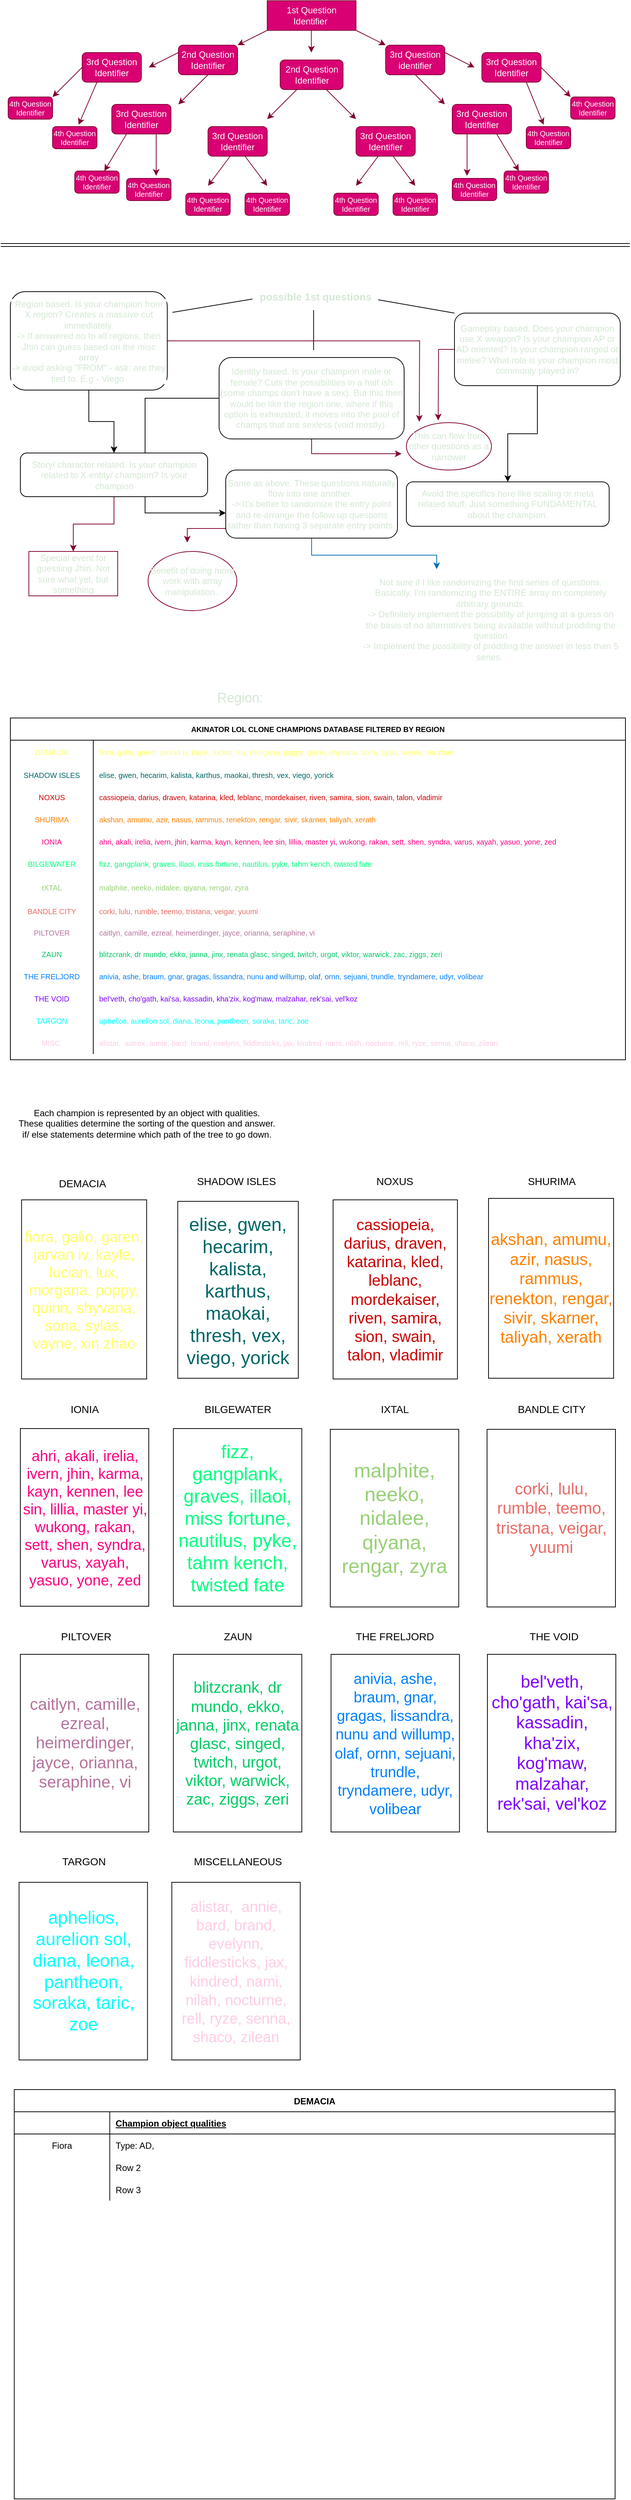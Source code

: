 <mxfile version="20.2.8" type="github">
  <diagram id="Z1RR6mmJHM-_WVOXm7XX" name="Page-1">
    <mxGraphModel dx="1886" dy="934" grid="0" gridSize="10" guides="1" tooltips="1" connect="1" arrows="1" fold="1" page="1" pageScale="1" pageWidth="850" pageHeight="1100" math="0" shadow="0">
      <root>
        <mxCell id="0" />
        <mxCell id="1" parent="0" />
        <mxCell id="8yJS9vhKJrnBrzT2P1xs-1" value="1st Question Identifier&amp;nbsp;" style="rounded=0;whiteSpace=wrap;html=1;fillStyle=auto;labelBorderColor=none;labelBackgroundColor=none;fillColor=#d80073;fontColor=#ffffff;strokeColor=#800031;" parent="1" vertex="1">
          <mxGeometry x="360" y="30" width="120" height="40" as="geometry" />
        </mxCell>
        <mxCell id="8yJS9vhKJrnBrzT2P1xs-2" value="" style="endArrow=classic;html=1;rounded=0;labelBackgroundColor=none;fillColor=#d80073;strokeColor=#800031;fontColor=#D5E8D4;" parent="1" edge="1">
          <mxGeometry width="50" height="50" relative="1" as="geometry">
            <mxPoint x="360" y="70" as="sourcePoint" />
            <mxPoint x="320" y="90" as="targetPoint" />
            <Array as="points" />
          </mxGeometry>
        </mxCell>
        <mxCell id="8yJS9vhKJrnBrzT2P1xs-4" value="" style="endArrow=classic;html=1;rounded=0;labelBackgroundColor=none;fillColor=#d80073;strokeColor=#800031;fontColor=#D5E8D4;" parent="1" edge="1">
          <mxGeometry width="50" height="50" relative="1" as="geometry">
            <mxPoint x="419.66" y="70" as="sourcePoint" />
            <mxPoint x="419.66" y="100" as="targetPoint" />
            <Array as="points">
              <mxPoint x="419.66" y="70" />
            </Array>
          </mxGeometry>
        </mxCell>
        <mxCell id="8yJS9vhKJrnBrzT2P1xs-5" value="" style="endArrow=classic;html=1;rounded=0;entryX=0;entryY=0;entryDx=0;entryDy=0;labelBackgroundColor=none;fillColor=#d80073;strokeColor=#800031;fontColor=#D5E8D4;" parent="1" target="8yJS9vhKJrnBrzT2P1xs-7" edge="1">
          <mxGeometry width="50" height="50" relative="1" as="geometry">
            <mxPoint x="480" y="70" as="sourcePoint" />
            <mxPoint x="515" y="90" as="targetPoint" />
            <Array as="points" />
          </mxGeometry>
        </mxCell>
        <mxCell id="8yJS9vhKJrnBrzT2P1xs-6" value="2nd Question Identifier" style="rounded=1;whiteSpace=wrap;html=1;fillStyle=auto;labelBackgroundColor=none;fillColor=#d80073;fontColor=#ffffff;strokeColor=#800031;" parent="1" vertex="1">
          <mxGeometry x="240" y="90" width="80" height="40" as="geometry" />
        </mxCell>
        <mxCell id="8yJS9vhKJrnBrzT2P1xs-7" value="3rd Question identifier" style="rounded=1;whiteSpace=wrap;html=1;fillStyle=auto;labelBackgroundColor=none;fillColor=#d80073;fontColor=#ffffff;strokeColor=#800031;" parent="1" vertex="1">
          <mxGeometry x="520" y="90" width="80" height="40" as="geometry" />
        </mxCell>
        <mxCell id="8yJS9vhKJrnBrzT2P1xs-8" value="2nd Question Identifier" style="rounded=1;whiteSpace=wrap;html=1;fillStyle=auto;labelBackgroundColor=none;fillColor=#d80073;fontColor=#ffffff;strokeColor=#800031;" parent="1" vertex="1">
          <mxGeometry x="377.5" y="110" width="85" height="40" as="geometry" />
        </mxCell>
        <mxCell id="8yJS9vhKJrnBrzT2P1xs-10" value="" style="endArrow=classic;html=1;rounded=0;labelBackgroundColor=none;fillColor=#d80073;strokeColor=#800031;fontColor=#D5E8D4;" parent="1" edge="1">
          <mxGeometry width="50" height="50" relative="1" as="geometry">
            <mxPoint x="400" y="150" as="sourcePoint" />
            <mxPoint x="360" y="190" as="targetPoint" />
            <Array as="points">
              <mxPoint x="360" y="190" />
            </Array>
          </mxGeometry>
        </mxCell>
        <mxCell id="8yJS9vhKJrnBrzT2P1xs-11" value="" style="endArrow=classic;html=1;rounded=0;labelBackgroundColor=none;fillColor=#d80073;strokeColor=#800031;fontColor=#D5E8D4;" parent="1" edge="1">
          <mxGeometry width="50" height="50" relative="1" as="geometry">
            <mxPoint x="440" y="150" as="sourcePoint" />
            <mxPoint x="480" y="190" as="targetPoint" />
            <Array as="points" />
          </mxGeometry>
        </mxCell>
        <mxCell id="8yJS9vhKJrnBrzT2P1xs-14" value="3rd Question Identifier" style="rounded=1;whiteSpace=wrap;html=1;fillStyle=auto;labelBackgroundColor=none;fillColor=#d80073;fontColor=#ffffff;strokeColor=#800031;" parent="1" vertex="1">
          <mxGeometry x="280" y="200" width="80" height="40" as="geometry" />
        </mxCell>
        <mxCell id="8yJS9vhKJrnBrzT2P1xs-15" value="3rd Question Identifier" style="rounded=1;whiteSpace=wrap;html=1;fillStyle=auto;labelBackgroundColor=none;fillColor=#d80073;fontColor=#ffffff;strokeColor=#800031;" parent="1" vertex="1">
          <mxGeometry x="480" y="200" width="80" height="40" as="geometry" />
        </mxCell>
        <mxCell id="8yJS9vhKJrnBrzT2P1xs-16" value="3rd Question Identifier" style="rounded=1;whiteSpace=wrap;html=1;fillStyle=auto;labelBackgroundColor=none;fillColor=#d80073;fontColor=#ffffff;strokeColor=#800031;" parent="1" vertex="1">
          <mxGeometry x="110" y="100" width="80" height="40" as="geometry" />
        </mxCell>
        <mxCell id="8yJS9vhKJrnBrzT2P1xs-19" value="" style="endArrow=classic;html=1;rounded=0;labelBackgroundColor=none;fillColor=#d80073;strokeColor=#800031;fontColor=#D5E8D4;" parent="1" edge="1">
          <mxGeometry width="50" height="50" relative="1" as="geometry">
            <mxPoint x="240" y="100" as="sourcePoint" />
            <mxPoint x="200" y="120" as="targetPoint" />
            <Array as="points" />
          </mxGeometry>
        </mxCell>
        <mxCell id="8yJS9vhKJrnBrzT2P1xs-20" value="" style="endArrow=classic;html=1;rounded=0;labelBackgroundColor=none;fillColor=#d80073;strokeColor=#800031;fontColor=#D5E8D4;" parent="1" edge="1">
          <mxGeometry width="50" height="50" relative="1" as="geometry">
            <mxPoint x="280" y="130" as="sourcePoint" />
            <mxPoint x="240" y="170" as="targetPoint" />
            <Array as="points">
              <mxPoint x="240" y="170" />
            </Array>
          </mxGeometry>
        </mxCell>
        <mxCell id="8yJS9vhKJrnBrzT2P1xs-21" value="3rd Question Identifier" style="rounded=1;whiteSpace=wrap;html=1;fillStyle=auto;labelBackgroundColor=none;fillColor=#d80073;fontColor=#ffffff;strokeColor=#800031;" parent="1" vertex="1">
          <mxGeometry x="150" y="170" width="80" height="40" as="geometry" />
        </mxCell>
        <mxCell id="8yJS9vhKJrnBrzT2P1xs-24" value="" style="endArrow=classic;html=1;rounded=0;entryX=0;entryY=0;entryDx=0;entryDy=0;labelBackgroundColor=none;fillColor=#d80073;strokeColor=#800031;fontColor=#D5E8D4;" parent="1" edge="1">
          <mxGeometry width="50" height="50" relative="1" as="geometry">
            <mxPoint x="600" y="100" as="sourcePoint" />
            <mxPoint x="640" y="120" as="targetPoint" />
            <Array as="points" />
          </mxGeometry>
        </mxCell>
        <mxCell id="8yJS9vhKJrnBrzT2P1xs-25" value="3rd Question Identifier" style="rounded=1;whiteSpace=wrap;html=1;fillStyle=auto;labelBackgroundColor=none;fillColor=#d80073;fontColor=#ffffff;strokeColor=#800031;" parent="1" vertex="1">
          <mxGeometry x="650" y="100" width="80" height="40" as="geometry" />
        </mxCell>
        <mxCell id="8yJS9vhKJrnBrzT2P1xs-26" value="" style="endArrow=classic;html=1;rounded=0;labelBackgroundColor=none;fillColor=#d80073;strokeColor=#800031;fontColor=#D5E8D4;" parent="1" edge="1">
          <mxGeometry width="50" height="50" relative="1" as="geometry">
            <mxPoint x="560" y="130" as="sourcePoint" />
            <mxPoint x="600" y="170" as="targetPoint" />
            <Array as="points" />
          </mxGeometry>
        </mxCell>
        <mxCell id="8yJS9vhKJrnBrzT2P1xs-27" value="3rd Question Identifier" style="rounded=1;whiteSpace=wrap;html=1;fillStyle=auto;labelBackgroundColor=none;fillColor=#d80073;fontColor=#ffffff;strokeColor=#800031;" parent="1" vertex="1">
          <mxGeometry x="610" y="170" width="80" height="40" as="geometry" />
        </mxCell>
        <mxCell id="8yJS9vhKJrnBrzT2P1xs-28" value="" style="endArrow=classic;html=1;rounded=0;shadow=0;entryX=1;entryY=0;entryDx=0;entryDy=0;labelBackgroundColor=none;fillColor=#d80073;strokeColor=#800031;fontColor=#D5E8D4;" parent="1" target="8yJS9vhKJrnBrzT2P1xs-30" edge="1">
          <mxGeometry width="50" height="50" relative="1" as="geometry">
            <mxPoint x="110" y="120" as="sourcePoint" />
            <mxPoint x="70" y="150" as="targetPoint" />
          </mxGeometry>
        </mxCell>
        <mxCell id="8yJS9vhKJrnBrzT2P1xs-29" value="" style="endArrow=classic;html=1;rounded=0;shadow=0;entryX=0.587;entryY=-0.083;entryDx=0;entryDy=0;entryPerimeter=0;labelBackgroundColor=none;fillColor=#d80073;strokeColor=#800031;fontColor=#D5E8D4;" parent="1" target="8yJS9vhKJrnBrzT2P1xs-31" edge="1">
          <mxGeometry width="50" height="50" relative="1" as="geometry">
            <mxPoint x="130" y="140" as="sourcePoint" />
            <mxPoint x="110" y="190" as="targetPoint" />
          </mxGeometry>
        </mxCell>
        <mxCell id="8yJS9vhKJrnBrzT2P1xs-30" value="4th Question Identifier" style="rounded=1;whiteSpace=wrap;html=1;fillStyle=auto;fontSize=10;labelBackgroundColor=none;fillColor=#d80073;fontColor=#ffffff;strokeColor=#800031;" parent="1" vertex="1">
          <mxGeometry x="10" y="160" width="60" height="30" as="geometry" />
        </mxCell>
        <mxCell id="8yJS9vhKJrnBrzT2P1xs-31" value="4th Question Identifier" style="rounded=1;whiteSpace=wrap;html=1;fillStyle=auto;fontSize=10;labelBackgroundColor=none;fillColor=#d80073;fontColor=#ffffff;strokeColor=#800031;" parent="1" vertex="1">
          <mxGeometry x="70" y="200" width="60" height="30" as="geometry" />
        </mxCell>
        <mxCell id="8yJS9vhKJrnBrzT2P1xs-32" value="" style="endArrow=classic;html=1;rounded=0;shadow=0;fontSize=10;labelBackgroundColor=none;fillColor=#d80073;strokeColor=#800031;fontColor=#D5E8D4;" parent="1" edge="1">
          <mxGeometry width="50" height="50" relative="1" as="geometry">
            <mxPoint x="170" y="210" as="sourcePoint" />
            <mxPoint x="140" y="260" as="targetPoint" />
          </mxGeometry>
        </mxCell>
        <mxCell id="8yJS9vhKJrnBrzT2P1xs-33" value="" style="endArrow=classic;html=1;rounded=0;shadow=0;fontSize=10;entryX=0.667;entryY=-0.117;entryDx=0;entryDy=0;entryPerimeter=0;labelBackgroundColor=none;fillColor=#d80073;strokeColor=#800031;fontColor=#D5E8D4;" parent="1" target="8yJS9vhKJrnBrzT2P1xs-35" edge="1">
          <mxGeometry width="50" height="50" relative="1" as="geometry">
            <mxPoint x="210" y="210" as="sourcePoint" />
            <mxPoint x="210" y="260" as="targetPoint" />
          </mxGeometry>
        </mxCell>
        <mxCell id="8yJS9vhKJrnBrzT2P1xs-34" value="4th Question Identifier" style="rounded=1;whiteSpace=wrap;html=1;fillStyle=auto;fontSize=10;labelBackgroundColor=none;fillColor=#d80073;fontColor=#ffffff;strokeColor=#800031;" parent="1" vertex="1">
          <mxGeometry x="100" y="260" width="60" height="30" as="geometry" />
        </mxCell>
        <mxCell id="8yJS9vhKJrnBrzT2P1xs-35" value="4th Question Identifier" style="rounded=1;whiteSpace=wrap;html=1;fillStyle=auto;fontSize=10;labelBackgroundColor=none;fillColor=#d80073;fontColor=#ffffff;strokeColor=#800031;" parent="1" vertex="1">
          <mxGeometry x="170" y="270" width="60" height="30" as="geometry" />
        </mxCell>
        <mxCell id="8yJS9vhKJrnBrzT2P1xs-37" value="" style="endArrow=classic;html=1;rounded=0;shadow=0;fontSize=10;labelBackgroundColor=none;fillColor=#d80073;strokeColor=#800031;fontColor=#D5E8D4;" parent="1" edge="1">
          <mxGeometry width="50" height="50" relative="1" as="geometry">
            <mxPoint x="310" y="240" as="sourcePoint" />
            <mxPoint x="280" y="280" as="targetPoint" />
          </mxGeometry>
        </mxCell>
        <mxCell id="8yJS9vhKJrnBrzT2P1xs-38" value="" style="endArrow=classic;html=1;rounded=0;shadow=0;fontSize=10;labelBackgroundColor=none;fillColor=#d80073;strokeColor=#800031;fontColor=#D5E8D4;" parent="1" edge="1">
          <mxGeometry width="50" height="50" relative="1" as="geometry">
            <mxPoint x="330" y="240" as="sourcePoint" />
            <mxPoint x="360" y="280" as="targetPoint" />
          </mxGeometry>
        </mxCell>
        <mxCell id="8yJS9vhKJrnBrzT2P1xs-39" value="" style="endArrow=classic;html=1;rounded=0;shadow=0;fontSize=10;labelBackgroundColor=none;fillColor=#d80073;strokeColor=#800031;fontColor=#D5E8D4;" parent="1" edge="1">
          <mxGeometry width="50" height="50" relative="1" as="geometry">
            <mxPoint x="510" y="240" as="sourcePoint" />
            <mxPoint x="480" y="280" as="targetPoint" />
          </mxGeometry>
        </mxCell>
        <mxCell id="8yJS9vhKJrnBrzT2P1xs-40" value="" style="endArrow=classic;html=1;rounded=0;shadow=0;fontSize=10;labelBackgroundColor=none;fillColor=#d80073;strokeColor=#800031;fontColor=#D5E8D4;" parent="1" edge="1">
          <mxGeometry width="50" height="50" relative="1" as="geometry">
            <mxPoint x="530" y="240" as="sourcePoint" />
            <mxPoint x="560" y="280" as="targetPoint" />
          </mxGeometry>
        </mxCell>
        <mxCell id="8yJS9vhKJrnBrzT2P1xs-41" value="4th Question Identifier" style="rounded=1;whiteSpace=wrap;html=1;fillStyle=auto;fontSize=10;labelBackgroundColor=none;fillColor=#d80073;fontColor=#ffffff;strokeColor=#800031;" parent="1" vertex="1">
          <mxGeometry x="250" y="290" width="60" height="30" as="geometry" />
        </mxCell>
        <mxCell id="8yJS9vhKJrnBrzT2P1xs-42" value="4th Question Identifier" style="rounded=1;whiteSpace=wrap;html=1;fillStyle=auto;fontSize=10;labelBackgroundColor=none;fillColor=#d80073;fontColor=#ffffff;strokeColor=#800031;" parent="1" vertex="1">
          <mxGeometry x="330" y="290" width="60" height="30" as="geometry" />
        </mxCell>
        <mxCell id="8yJS9vhKJrnBrzT2P1xs-43" value="4th Question Identifier" style="rounded=1;whiteSpace=wrap;html=1;fillStyle=auto;fontSize=10;labelBackgroundColor=none;fillColor=#d80073;fontColor=#ffffff;strokeColor=#800031;" parent="1" vertex="1">
          <mxGeometry x="450" y="290" width="60" height="30" as="geometry" />
        </mxCell>
        <mxCell id="8yJS9vhKJrnBrzT2P1xs-44" value="4th Question Identifier" style="rounded=1;whiteSpace=wrap;html=1;fillStyle=auto;fontSize=10;labelBackgroundColor=none;fillColor=#d80073;fontColor=#ffffff;strokeColor=#800031;" parent="1" vertex="1">
          <mxGeometry x="530" y="290" width="60" height="30" as="geometry" />
        </mxCell>
        <mxCell id="8yJS9vhKJrnBrzT2P1xs-47" value="" style="endArrow=classic;html=1;rounded=0;shadow=0;fontSize=10;entryX=0.667;entryY=-0.117;entryDx=0;entryDy=0;entryPerimeter=0;labelBackgroundColor=none;fillColor=#d80073;strokeColor=#800031;fontColor=#D5E8D4;" parent="1" edge="1">
          <mxGeometry width="50" height="50" relative="1" as="geometry">
            <mxPoint x="630" y="210" as="sourcePoint" />
            <mxPoint x="630.02" y="266.49" as="targetPoint" />
          </mxGeometry>
        </mxCell>
        <mxCell id="8yJS9vhKJrnBrzT2P1xs-48" value="4th Question Identifier" style="rounded=1;whiteSpace=wrap;html=1;fillStyle=auto;fontSize=10;labelBackgroundColor=none;fillColor=#d80073;fontColor=#ffffff;strokeColor=#800031;" parent="1" vertex="1">
          <mxGeometry x="610" y="270" width="60" height="30" as="geometry" />
        </mxCell>
        <mxCell id="8yJS9vhKJrnBrzT2P1xs-49" value="" style="endArrow=classic;html=1;rounded=0;shadow=0;fontSize=10;entryX=0.333;entryY=0;entryDx=0;entryDy=0;entryPerimeter=0;labelBackgroundColor=none;fillColor=#d80073;strokeColor=#800031;fontColor=#D5E8D4;" parent="1" target="8yJS9vhKJrnBrzT2P1xs-50" edge="1">
          <mxGeometry width="50" height="50" relative="1" as="geometry">
            <mxPoint x="670" y="210" as="sourcePoint" />
            <mxPoint x="700" y="240" as="targetPoint" />
          </mxGeometry>
        </mxCell>
        <mxCell id="8yJS9vhKJrnBrzT2P1xs-50" value="4th Question Identifier" style="rounded=1;whiteSpace=wrap;html=1;fillStyle=auto;fontSize=10;labelBackgroundColor=none;fillColor=#d80073;fontColor=#ffffff;strokeColor=#800031;" parent="1" vertex="1">
          <mxGeometry x="680" y="260" width="60" height="30" as="geometry" />
        </mxCell>
        <mxCell id="8yJS9vhKJrnBrzT2P1xs-52" value="" style="endArrow=classic;html=1;rounded=0;shadow=0;labelBackgroundColor=none;fillColor=#d80073;strokeColor=#800031;fontColor=#D5E8D4;" parent="1" edge="1">
          <mxGeometry width="50" height="50" relative="1" as="geometry">
            <mxPoint x="730" y="120" as="sourcePoint" />
            <mxPoint x="770" y="160" as="targetPoint" />
          </mxGeometry>
        </mxCell>
        <mxCell id="8yJS9vhKJrnBrzT2P1xs-53" value="4th Question Identifier" style="rounded=1;whiteSpace=wrap;html=1;fillStyle=auto;fontSize=10;labelBackgroundColor=none;fillColor=#d80073;fontColor=#ffffff;strokeColor=#800031;" parent="1" vertex="1">
          <mxGeometry x="770" y="160" width="60" height="30" as="geometry" />
        </mxCell>
        <mxCell id="8yJS9vhKJrnBrzT2P1xs-54" value="" style="endArrow=classic;html=1;rounded=0;shadow=0;entryX=0.391;entryY=-0.083;entryDx=0;entryDy=0;entryPerimeter=0;labelBackgroundColor=none;fillColor=#d80073;strokeColor=#800031;fontColor=#D5E8D4;" parent="1" target="8yJS9vhKJrnBrzT2P1xs-55" edge="1">
          <mxGeometry width="50" height="50" relative="1" as="geometry">
            <mxPoint x="710" y="140" as="sourcePoint" />
            <mxPoint x="740" y="190" as="targetPoint" />
          </mxGeometry>
        </mxCell>
        <mxCell id="8yJS9vhKJrnBrzT2P1xs-55" value="4th Question Identifier" style="rounded=1;whiteSpace=wrap;html=1;fillStyle=auto;fontSize=10;labelBackgroundColor=none;fillColor=#d80073;fontColor=#ffffff;strokeColor=#800031;" parent="1" vertex="1">
          <mxGeometry x="710" y="200" width="60" height="30" as="geometry" />
        </mxCell>
        <mxCell id="8yJS9vhKJrnBrzT2P1xs-56" value="" style="shape=link;html=1;rounded=0;shadow=0;strokeColor=default;fontSize=10;" parent="1" edge="1">
          <mxGeometry width="100" relative="1" as="geometry">
            <mxPoint y="360" as="sourcePoint" />
            <mxPoint x="850" y="360" as="targetPoint" />
          </mxGeometry>
        </mxCell>
        <mxCell id="JPr3L9YZvZo8pwGkN5dZ-1" value="&lt;h1&gt;&lt;font color=&quot;#d5e8d4&quot; style=&quot;font-size: 14px;&quot;&gt;possible 1st questions&lt;/font&gt;&lt;/h1&gt;" style="text;html=1;strokeColor=none;fillColor=none;spacing=5;spacingTop=-20;whiteSpace=wrap;overflow=hidden;rounded=0;labelBackgroundColor=default;labelBorderColor=none;fontColor=#007FFF;" parent="1" vertex="1">
          <mxGeometry x="345" y="407" width="166" height="36" as="geometry" />
        </mxCell>
        <mxCell id="JPr3L9YZvZo8pwGkN5dZ-5" value="" style="endArrow=none;html=1;rounded=0;labelBackgroundColor=default;fontSize=12;fontColor=#007FFF;" parent="1" edge="1">
          <mxGeometry relative="1" as="geometry">
            <mxPoint x="232" y="451" as="sourcePoint" />
            <mxPoint x="340" y="433" as="targetPoint" />
          </mxGeometry>
        </mxCell>
        <mxCell id="JPr3L9YZvZo8pwGkN5dZ-6" value="" style="endArrow=none;html=1;rounded=0;labelBackgroundColor=default;fontSize=12;fontColor=#007FFF;" parent="1" edge="1">
          <mxGeometry relative="1" as="geometry">
            <mxPoint x="422.66" y="448" as="sourcePoint" />
            <mxPoint x="422.66" y="502" as="targetPoint" />
          </mxGeometry>
        </mxCell>
        <mxCell id="JPr3L9YZvZo8pwGkN5dZ-7" value="" style="endArrow=none;html=1;rounded=0;labelBackgroundColor=default;fontSize=12;fontColor=#007FFF;" parent="1" edge="1">
          <mxGeometry relative="1" as="geometry">
            <mxPoint x="510" y="434" as="sourcePoint" />
            <mxPoint x="613" y="452" as="targetPoint" />
          </mxGeometry>
        </mxCell>
        <mxCell id="JPr3L9YZvZo8pwGkN5dZ-18" value="" style="edgeStyle=orthogonalEdgeStyle;rounded=0;orthogonalLoop=1;jettySize=auto;html=1;labelBackgroundColor=default;fontSize=12;fontColor=#D5E8D4;" parent="1" source="JPr3L9YZvZo8pwGkN5dZ-8" target="JPr3L9YZvZo8pwGkN5dZ-17" edge="1">
          <mxGeometry relative="1" as="geometry" />
        </mxCell>
        <mxCell id="JPr3L9YZvZo8pwGkN5dZ-30" style="edgeStyle=orthogonalEdgeStyle;rounded=0;orthogonalLoop=1;jettySize=auto;html=1;labelBackgroundColor=none;strokeColor=#800031;fontSize=12;fontColor=#D5E8D4;" parent="1" source="JPr3L9YZvZo8pwGkN5dZ-8" edge="1">
          <mxGeometry relative="1" as="geometry">
            <mxPoint x="565.448" y="598.759" as="targetPoint" />
          </mxGeometry>
        </mxCell>
        <mxCell id="JPr3L9YZvZo8pwGkN5dZ-8" value="&lt;font color=&quot;#d5e8d4&quot;&gt;Region based. Is your champion from X region? Creates a massive cut immediately.&lt;br&gt;-&amp;gt; If answered no to all regions, then Jhin can guess based on the misc array&lt;br&gt;-&amp;gt; avoid asking &quot;FROM&quot; - ask: are they tied to. E.g - Viego&amp;nbsp;&lt;br&gt;&lt;/font&gt;" style="rounded=1;whiteSpace=wrap;html=1;labelBackgroundColor=default;labelBorderColor=none;fontSize=12;fontColor=#007FFF;" parent="1" vertex="1">
          <mxGeometry x="13" y="423" width="212" height="133" as="geometry" />
        </mxCell>
        <mxCell id="JPr3L9YZvZo8pwGkN5dZ-24" value="" style="edgeStyle=orthogonalEdgeStyle;rounded=0;orthogonalLoop=1;jettySize=auto;html=1;labelBackgroundColor=default;fontSize=12;fontColor=#D5E8D4;" parent="1" source="JPr3L9YZvZo8pwGkN5dZ-9" target="JPr3L9YZvZo8pwGkN5dZ-23" edge="1">
          <mxGeometry relative="1" as="geometry">
            <Array as="points">
              <mxPoint x="195" y="567" />
              <mxPoint x="195" y="722" />
            </Array>
          </mxGeometry>
        </mxCell>
        <mxCell id="JPr3L9YZvZo8pwGkN5dZ-29" style="edgeStyle=orthogonalEdgeStyle;rounded=0;orthogonalLoop=1;jettySize=auto;html=1;labelBackgroundColor=none;strokeColor=#800031;fontSize=12;fontColor=#D5E8D4;" parent="1" source="JPr3L9YZvZo8pwGkN5dZ-9" edge="1">
          <mxGeometry relative="1" as="geometry">
            <mxPoint x="541" y="642" as="targetPoint" />
          </mxGeometry>
        </mxCell>
        <mxCell id="JPr3L9YZvZo8pwGkN5dZ-9" value="&lt;font color=&quot;#d5e8d4&quot;&gt;Identity based. Is your champion male or female? Cuts the possibilities in a half ish (some champs don&#39;t have a sex). But this then would be like the region one, where if this option is exhausted, it moves into the pool of champs that are sexless (void mostly).&lt;/font&gt;" style="rounded=1;whiteSpace=wrap;html=1;labelBackgroundColor=default;labelBorderColor=none;fontSize=12;fontColor=#007FFF;" parent="1" vertex="1">
          <mxGeometry x="295" y="512" width="250" height="110" as="geometry" />
        </mxCell>
        <mxCell id="JPr3L9YZvZo8pwGkN5dZ-26" value="" style="edgeStyle=orthogonalEdgeStyle;rounded=0;orthogonalLoop=1;jettySize=auto;html=1;labelBackgroundColor=default;fontSize=12;fontColor=#D5E8D4;" parent="1" source="JPr3L9YZvZo8pwGkN5dZ-11" target="JPr3L9YZvZo8pwGkN5dZ-25" edge="1">
          <mxGeometry relative="1" as="geometry" />
        </mxCell>
        <mxCell id="JPr3L9YZvZo8pwGkN5dZ-27" value="" style="edgeStyle=orthogonalEdgeStyle;rounded=0;orthogonalLoop=1;jettySize=auto;html=1;labelBackgroundColor=none;strokeColor=#800031;fontSize=12;fontColor=#D5E8D4;" parent="1" source="JPr3L9YZvZo8pwGkN5dZ-11" edge="1">
          <mxGeometry relative="1" as="geometry">
            <mxPoint x="591" y="597" as="targetPoint" />
          </mxGeometry>
        </mxCell>
        <mxCell id="JPr3L9YZvZo8pwGkN5dZ-11" value="&lt;font color=&quot;#d5e8d4&quot;&gt;Gameplay based. Does your champion use X weapon? Is your champion AP or AD oriented? Is your champion ranged or melee? What role is your champion most commonly played in?&lt;/font&gt;" style="rounded=1;whiteSpace=wrap;html=1;labelBackgroundColor=default;labelBorderColor=none;fontSize=12;fontColor=#007FFF;" parent="1" vertex="1">
          <mxGeometry x="613" y="452" width="224" height="98" as="geometry" />
        </mxCell>
        <mxCell id="JPr3L9YZvZo8pwGkN5dZ-33" style="edgeStyle=orthogonalEdgeStyle;rounded=0;orthogonalLoop=1;jettySize=auto;html=1;labelBackgroundColor=none;strokeColor=#800031;fontSize=12;fontColor=#D5E8D4;" parent="1" source="JPr3L9YZvZo8pwGkN5dZ-17" target="JPr3L9YZvZo8pwGkN5dZ-34" edge="1">
          <mxGeometry relative="1" as="geometry">
            <mxPoint x="97.172" y="784.276" as="targetPoint" />
          </mxGeometry>
        </mxCell>
        <mxCell id="JPr3L9YZvZo8pwGkN5dZ-17" value="&lt;font color=&quot;#d5e8d4&quot;&gt;Story/ character related. Is your champion related to X entity/ champion? Is your champion&lt;/font&gt;" style="whiteSpace=wrap;html=1;fontColor=#007FFF;rounded=1;labelBackgroundColor=default;labelBorderColor=none;" parent="1" vertex="1">
          <mxGeometry x="26.5" y="641" width="253" height="59" as="geometry" />
        </mxCell>
        <mxCell id="JPr3L9YZvZo8pwGkN5dZ-31" style="edgeStyle=orthogonalEdgeStyle;rounded=0;orthogonalLoop=1;jettySize=auto;html=1;labelBackgroundColor=none;strokeColor=#800031;fontSize=12;fontColor=#D5E8D4;" parent="1" source="JPr3L9YZvZo8pwGkN5dZ-23" edge="1">
          <mxGeometry relative="1" as="geometry">
            <mxPoint x="252" y="762" as="targetPoint" />
            <Array as="points">
              <mxPoint x="252" y="743" />
              <mxPoint x="252" y="743" />
            </Array>
          </mxGeometry>
        </mxCell>
        <mxCell id="JPr3L9YZvZo8pwGkN5dZ-36" style="edgeStyle=orthogonalEdgeStyle;rounded=0;orthogonalLoop=1;jettySize=auto;html=1;labelBackgroundColor=none;strokeColor=#006EAF;fontSize=12;fontColor=#D5E8D4;fillColor=#1ba1e2;" parent="1" source="JPr3L9YZvZo8pwGkN5dZ-23" target="JPr3L9YZvZo8pwGkN5dZ-35" edge="1">
          <mxGeometry relative="1" as="geometry">
            <Array as="points">
              <mxPoint x="420" y="779" />
              <mxPoint x="589" y="779" />
            </Array>
          </mxGeometry>
        </mxCell>
        <mxCell id="JPr3L9YZvZo8pwGkN5dZ-23" value="&lt;font color=&quot;#d5e8d4&quot;&gt;Same as above. These questions naturally flow into one another.&amp;nbsp;&lt;br&gt;-&amp;gt; It&#39;s better to randomize the entry point and re-arrange the follow up questions rather than having 3 separate entry points.&lt;/font&gt;" style="whiteSpace=wrap;html=1;fontColor=#007FFF;rounded=1;labelBackgroundColor=default;labelBorderColor=none;" parent="1" vertex="1">
          <mxGeometry x="304" y="664" width="232" height="92" as="geometry" />
        </mxCell>
        <mxCell id="JPr3L9YZvZo8pwGkN5dZ-25" value="&lt;font color=&quot;#d5e8d4&quot;&gt;Avoid the specifics here like scaling or meta related stuff. Just something FUNDAMENTAL about the champion.&lt;/font&gt;" style="whiteSpace=wrap;html=1;fontColor=#007FFF;rounded=1;labelBackgroundColor=default;labelBorderColor=none;" parent="1" vertex="1">
          <mxGeometry x="548" y="680" width="274" height="60" as="geometry" />
        </mxCell>
        <mxCell id="JPr3L9YZvZo8pwGkN5dZ-28" value="This can flow from other questions as a narrower" style="ellipse;whiteSpace=wrap;html=1;labelBackgroundColor=none;labelBorderColor=none;strokeColor=#800031;fontSize=12;fontColor=#D5E8D4;" parent="1" vertex="1">
          <mxGeometry x="548" y="600" width="115" height="64" as="geometry" />
        </mxCell>
        <mxCell id="JPr3L9YZvZo8pwGkN5dZ-32" value="Benefit of doing more work with array manipulation.&amp;nbsp;" style="ellipse;whiteSpace=wrap;html=1;labelBackgroundColor=none;labelBorderColor=none;strokeColor=#800031;fontSize=12;fontColor=#D5E8D4;" parent="1" vertex="1">
          <mxGeometry x="199" y="774" width="120" height="80" as="geometry" />
        </mxCell>
        <mxCell id="JPr3L9YZvZo8pwGkN5dZ-34" value="Special event for guessing Jhin. Not sure what yet, but something" style="rounded=0;whiteSpace=wrap;html=1;labelBackgroundColor=none;labelBorderColor=none;strokeColor=#800031;fontSize=12;fontColor=#D5E8D4;" parent="1" vertex="1">
          <mxGeometry x="38.002" y="773.996" width="120" height="60" as="geometry" />
        </mxCell>
        <mxCell id="JPr3L9YZvZo8pwGkN5dZ-35" value="Not sure if I like randomizing the first series of questions. Basically, I&#39;m randomizing the ENTIRE array on completely arbitrary grounds.&lt;br&gt;-&amp;gt; Definitely implement the possibility of jumping at a guess on the basis of no alternatives being available without prodding the question&lt;br&gt;-&amp;gt; Implement the possibility of prodding the answer in less than 5 series.&amp;nbsp;&lt;br&gt;" style="rounded=1;whiteSpace=wrap;html=1;labelBackgroundColor=none;labelBorderColor=none;strokeColor=#FFFFFF;fontSize=12;fontColor=#D5E8D4;" parent="1" vertex="1">
          <mxGeometry x="487" y="798" width="350" height="136" as="geometry" />
        </mxCell>
        <mxCell id="JPr3L9YZvZo8pwGkN5dZ-39" value="" style="verticalLabelPosition=bottom;verticalAlign=top;html=1;strokeWidth=2;shape=mxgraph.arrows2.arrow;dy=0.6;dx=40;notch=0;labelBackgroundColor=none;labelBorderColor=none;strokeColor=#FFFFFF;fontSize=12;fontColor=#D5E8D4;rotation=-210;" parent="1" vertex="1">
          <mxGeometry x="364.25" y="927" width="117.5" height="28" as="geometry" />
        </mxCell>
        <mxCell id="JPr3L9YZvZo8pwGkN5dZ-40" value="&lt;font style=&quot;font-size: 18px;&quot;&gt;Region:&lt;br&gt;&lt;br&gt;&lt;br&gt;&lt;/font&gt;" style="text;html=1;align=center;verticalAlign=middle;resizable=0;points=[];autosize=1;strokeColor=none;fillColor=none;fontSize=12;fontColor=#D5E8D4;" parent="1" vertex="1">
          <mxGeometry x="283" y="955" width="80" height="77" as="geometry" />
        </mxCell>
        <mxCell id="JPr3L9YZvZo8pwGkN5dZ-51" value="AKINATOR LOL CLONE CHAMPIONS DATABASE FILTERED BY REGION" style="shape=table;startSize=30;container=1;collapsible=0;childLayout=tableLayout;fixedRows=1;rowLines=0;fontStyle=1;fillStyle=auto;fontSize=10;" parent="1" vertex="1">
          <mxGeometry x="13" y="999" width="831" height="461.8" as="geometry" />
        </mxCell>
        <mxCell id="JPr3L9YZvZo8pwGkN5dZ-52" value="" style="shape=tableRow;horizontal=0;startSize=0;swimlaneHead=0;swimlaneBody=0;top=0;left=0;bottom=0;right=0;collapsible=0;dropTarget=0;fillColor=none;points=[[0,0.5],[1,0.5]];portConstraint=eastwest;fillStyle=auto;fontSize=10;" parent="JPr3L9YZvZo8pwGkN5dZ-51" vertex="1">
          <mxGeometry y="30" width="831" height="32" as="geometry" />
        </mxCell>
        <mxCell id="JPr3L9YZvZo8pwGkN5dZ-53" value="&lt;font color=&quot;#ffff66&quot;&gt;DEMACIA&lt;/font&gt;" style="shape=partialRectangle;html=1;whiteSpace=wrap;connectable=0;fillColor=none;top=0;left=0;bottom=0;right=0;overflow=hidden;pointerEvents=1;fillStyle=auto;fontSize=10;" parent="JPr3L9YZvZo8pwGkN5dZ-52" vertex="1">
          <mxGeometry width="112" height="32" as="geometry">
            <mxRectangle width="112" height="32" as="alternateBounds" />
          </mxGeometry>
        </mxCell>
        <mxCell id="JPr3L9YZvZo8pwGkN5dZ-54" value="&lt;font color=&quot;#ffff66&quot;&gt;fiora, galio, garen, jarvan iv, kayle, lucian, lux, morgana, poppy, quinn, shyvana, sona, sylas, vayne, xin zhao&lt;/font&gt;" style="shape=partialRectangle;html=1;whiteSpace=wrap;connectable=0;fillColor=none;top=0;left=0;bottom=0;right=0;align=left;spacingLeft=6;overflow=hidden;fillStyle=auto;fontSize=10;" parent="JPr3L9YZvZo8pwGkN5dZ-52" vertex="1">
          <mxGeometry x="112" width="719" height="32" as="geometry">
            <mxRectangle width="719" height="32" as="alternateBounds" />
          </mxGeometry>
        </mxCell>
        <mxCell id="JPr3L9YZvZo8pwGkN5dZ-55" value="" style="shape=tableRow;horizontal=0;startSize=0;swimlaneHead=0;swimlaneBody=0;top=0;left=0;bottom=0;right=0;collapsible=0;dropTarget=0;fillColor=none;points=[[0,0.5],[1,0.5]];portConstraint=eastwest;fillStyle=auto;fontSize=10;" parent="JPr3L9YZvZo8pwGkN5dZ-51" vertex="1">
          <mxGeometry y="62" width="831" height="30" as="geometry" />
        </mxCell>
        <mxCell id="JPr3L9YZvZo8pwGkN5dZ-56" value="&lt;font color=&quot;#006666&quot;&gt;SHADOW ISLES&lt;/font&gt;" style="shape=partialRectangle;html=1;whiteSpace=wrap;connectable=0;fillColor=none;top=0;left=0;bottom=0;right=0;overflow=hidden;fillStyle=auto;fontSize=10;" parent="JPr3L9YZvZo8pwGkN5dZ-55" vertex="1">
          <mxGeometry width="112" height="30" as="geometry">
            <mxRectangle width="112" height="30" as="alternateBounds" />
          </mxGeometry>
        </mxCell>
        <mxCell id="JPr3L9YZvZo8pwGkN5dZ-57" value="&lt;font color=&quot;#006666&quot;&gt;elise, gwen, hecarim, kalista, karthus, maokai, thresh, vex, viego, yorick&lt;/font&gt;" style="shape=partialRectangle;html=1;whiteSpace=wrap;connectable=0;fillColor=none;top=0;left=0;bottom=0;right=0;align=left;spacingLeft=6;overflow=hidden;fillStyle=auto;fontSize=10;" parent="JPr3L9YZvZo8pwGkN5dZ-55" vertex="1">
          <mxGeometry x="112" width="719" height="30" as="geometry">
            <mxRectangle width="719" height="30" as="alternateBounds" />
          </mxGeometry>
        </mxCell>
        <mxCell id="JPr3L9YZvZo8pwGkN5dZ-58" value="" style="shape=tableRow;horizontal=0;startSize=0;swimlaneHead=0;swimlaneBody=0;top=0;left=0;bottom=0;right=0;collapsible=0;dropTarget=0;fillColor=none;points=[[0,0.5],[1,0.5]];portConstraint=eastwest;fillStyle=auto;fontSize=10;" parent="JPr3L9YZvZo8pwGkN5dZ-51" vertex="1">
          <mxGeometry y="92" width="831" height="30" as="geometry" />
        </mxCell>
        <mxCell id="JPr3L9YZvZo8pwGkN5dZ-59" value="&lt;font color=&quot;#cc0000&quot;&gt;NOXUS&lt;/font&gt;" style="shape=partialRectangle;html=1;whiteSpace=wrap;connectable=0;fillColor=none;top=0;left=0;bottom=0;right=0;overflow=hidden;fillStyle=auto;fontSize=10;" parent="JPr3L9YZvZo8pwGkN5dZ-58" vertex="1">
          <mxGeometry width="112" height="30" as="geometry">
            <mxRectangle width="112" height="30" as="alternateBounds" />
          </mxGeometry>
        </mxCell>
        <mxCell id="JPr3L9YZvZo8pwGkN5dZ-60" value="&lt;font color=&quot;#cc0000&quot;&gt;cassiopeia, darius, draven, katarina, kled, leblanc, mordekaiser, riven, samira, sion, swain, talon, vladimir&lt;/font&gt;" style="shape=partialRectangle;html=1;whiteSpace=wrap;connectable=0;fillColor=none;top=0;left=0;bottom=0;right=0;align=left;spacingLeft=6;overflow=hidden;fillStyle=auto;fontSize=10;sketch=0;" parent="JPr3L9YZvZo8pwGkN5dZ-58" vertex="1">
          <mxGeometry x="112" width="719" height="30" as="geometry">
            <mxRectangle width="719" height="30" as="alternateBounds" />
          </mxGeometry>
        </mxCell>
        <mxCell id="JPr3L9YZvZo8pwGkN5dZ-61" value="" style="shape=tableRow;horizontal=0;startSize=0;swimlaneHead=0;swimlaneBody=0;top=0;left=0;bottom=0;right=0;collapsible=0;dropTarget=0;fillColor=none;points=[[0,0.5],[1,0.5]];portConstraint=eastwest;fillStyle=auto;fontSize=10;" parent="JPr3L9YZvZo8pwGkN5dZ-51" vertex="1">
          <mxGeometry y="122" width="831" height="30" as="geometry" />
        </mxCell>
        <mxCell id="JPr3L9YZvZo8pwGkN5dZ-62" value="&lt;font color=&quot;#ff8000&quot;&gt;SHURIMA&lt;/font&gt;" style="shape=partialRectangle;html=1;whiteSpace=wrap;connectable=0;fillColor=none;top=0;left=0;bottom=0;right=0;overflow=hidden;fillStyle=auto;fontSize=10;" parent="JPr3L9YZvZo8pwGkN5dZ-61" vertex="1">
          <mxGeometry width="112" height="30" as="geometry">
            <mxRectangle width="112" height="30" as="alternateBounds" />
          </mxGeometry>
        </mxCell>
        <mxCell id="JPr3L9YZvZo8pwGkN5dZ-63" value="&lt;font color=&quot;#ff8000&quot;&gt;akshan, amumu, azir, nasus, rammus, renekton, rengar, sivir, skarner, taliyah, xerath&lt;/font&gt;" style="shape=partialRectangle;html=1;whiteSpace=wrap;connectable=0;fillColor=none;top=0;left=0;bottom=0;right=0;align=left;spacingLeft=6;overflow=hidden;fillStyle=auto;fontSize=10;" parent="JPr3L9YZvZo8pwGkN5dZ-61" vertex="1">
          <mxGeometry x="112" width="719" height="30" as="geometry">
            <mxRectangle width="719" height="30" as="alternateBounds" />
          </mxGeometry>
        </mxCell>
        <mxCell id="JPr3L9YZvZo8pwGkN5dZ-64" value="" style="shape=tableRow;horizontal=0;startSize=0;swimlaneHead=0;swimlaneBody=0;top=0;left=0;bottom=0;right=0;collapsible=0;dropTarget=0;fillColor=none;points=[[0,0.5],[1,0.5]];portConstraint=eastwest;fillStyle=auto;fontSize=10;" parent="JPr3L9YZvZo8pwGkN5dZ-51" vertex="1">
          <mxGeometry y="152" width="831" height="30" as="geometry" />
        </mxCell>
        <mxCell id="JPr3L9YZvZo8pwGkN5dZ-65" value="&lt;font color=&quot;#ff0080&quot;&gt;IONIA&lt;/font&gt;" style="shape=partialRectangle;html=1;whiteSpace=wrap;connectable=0;fillColor=none;top=0;left=0;bottom=0;right=0;overflow=hidden;fillStyle=auto;fontSize=10;" parent="JPr3L9YZvZo8pwGkN5dZ-64" vertex="1">
          <mxGeometry width="112" height="30" as="geometry">
            <mxRectangle width="112" height="30" as="alternateBounds" />
          </mxGeometry>
        </mxCell>
        <mxCell id="JPr3L9YZvZo8pwGkN5dZ-66" value="&lt;font color=&quot;#ff0080&quot;&gt;ahri, akali, irelia, ivern, jhin, karma, kayn, kennen, lee sin, lillia, master yi, wukong, rakan, sett, shen, syndra, varus, xayah, yasuo, yone, zed&lt;/font&gt;" style="shape=partialRectangle;html=1;whiteSpace=wrap;connectable=0;fillColor=none;top=0;left=0;bottom=0;right=0;align=left;spacingLeft=6;overflow=hidden;fillStyle=auto;fontSize=10;" parent="JPr3L9YZvZo8pwGkN5dZ-64" vertex="1">
          <mxGeometry x="112" width="719" height="30" as="geometry">
            <mxRectangle width="719" height="30" as="alternateBounds" />
          </mxGeometry>
        </mxCell>
        <mxCell id="JPr3L9YZvZo8pwGkN5dZ-67" value="" style="shape=tableRow;horizontal=0;startSize=0;swimlaneHead=0;swimlaneBody=0;top=0;left=0;bottom=0;right=0;collapsible=0;dropTarget=0;fillColor=none;points=[[0,0.5],[1,0.5]];portConstraint=eastwest;fillStyle=auto;fontSize=10;" parent="JPr3L9YZvZo8pwGkN5dZ-51" vertex="1">
          <mxGeometry y="182" width="831" height="30" as="geometry" />
        </mxCell>
        <mxCell id="JPr3L9YZvZo8pwGkN5dZ-68" value="&lt;font color=&quot;#00ff80&quot;&gt;BILGEWATER&lt;/font&gt;" style="shape=partialRectangle;html=1;whiteSpace=wrap;connectable=0;fillColor=none;top=0;left=0;bottom=0;right=0;overflow=hidden;fillStyle=auto;fontSize=10;" parent="JPr3L9YZvZo8pwGkN5dZ-67" vertex="1">
          <mxGeometry width="112" height="30" as="geometry">
            <mxRectangle width="112" height="30" as="alternateBounds" />
          </mxGeometry>
        </mxCell>
        <mxCell id="JPr3L9YZvZo8pwGkN5dZ-69" value="&lt;font color=&quot;#00ff80&quot;&gt;fizz, gangplank, graves, illaoi, miss fortune, nautilus, pyke, tahm kench, twisted fate&lt;/font&gt;" style="shape=partialRectangle;html=1;whiteSpace=wrap;connectable=0;fillColor=none;top=0;left=0;bottom=0;right=0;align=left;spacingLeft=6;overflow=hidden;fillStyle=auto;fontSize=10;" parent="JPr3L9YZvZo8pwGkN5dZ-67" vertex="1">
          <mxGeometry x="112" width="719" height="30" as="geometry">
            <mxRectangle width="719" height="30" as="alternateBounds" />
          </mxGeometry>
        </mxCell>
        <mxCell id="JPr3L9YZvZo8pwGkN5dZ-70" value="" style="shape=tableRow;horizontal=0;startSize=0;swimlaneHead=0;swimlaneBody=0;top=0;left=0;bottom=0;right=0;collapsible=0;dropTarget=0;fillColor=none;points=[[0,0.5],[1,0.5]];portConstraint=eastwest;fillStyle=auto;fontSize=10;" parent="JPr3L9YZvZo8pwGkN5dZ-51" vertex="1">
          <mxGeometry y="212" width="831" height="34" as="geometry" />
        </mxCell>
        <mxCell id="JPr3L9YZvZo8pwGkN5dZ-71" value="&lt;font color=&quot;#97d077&quot;&gt;IXTAL&lt;/font&gt;" style="shape=partialRectangle;html=1;whiteSpace=wrap;connectable=0;fillColor=none;top=0;left=0;bottom=0;right=0;overflow=hidden;fillStyle=auto;fontSize=10;" parent="JPr3L9YZvZo8pwGkN5dZ-70" vertex="1">
          <mxGeometry width="112" height="34" as="geometry">
            <mxRectangle width="112" height="34" as="alternateBounds" />
          </mxGeometry>
        </mxCell>
        <mxCell id="JPr3L9YZvZo8pwGkN5dZ-72" value="&lt;font color=&quot;#97d077&quot;&gt;malphite, neeko, nidalee, qiyana, rengar, zyra&lt;/font&gt;" style="shape=partialRectangle;html=1;whiteSpace=wrap;connectable=0;fillColor=none;top=0;left=0;bottom=0;right=0;align=left;spacingLeft=6;overflow=hidden;fillStyle=auto;fontSize=10;" parent="JPr3L9YZvZo8pwGkN5dZ-70" vertex="1">
          <mxGeometry x="112" width="719" height="34" as="geometry">
            <mxRectangle width="719" height="34" as="alternateBounds" />
          </mxGeometry>
        </mxCell>
        <mxCell id="JPr3L9YZvZo8pwGkN5dZ-73" value="" style="shape=tableRow;horizontal=0;startSize=0;swimlaneHead=0;swimlaneBody=0;top=0;left=0;bottom=0;right=0;collapsible=0;dropTarget=0;fillColor=none;points=[[0,0.5],[1,0.5]];portConstraint=eastwest;fillStyle=auto;fontSize=10;" parent="JPr3L9YZvZo8pwGkN5dZ-51" vertex="1">
          <mxGeometry y="246" width="831" height="30" as="geometry" />
        </mxCell>
        <mxCell id="JPr3L9YZvZo8pwGkN5dZ-74" value="&lt;font color=&quot;#ea6b66&quot;&gt;BANDLE CITY&lt;/font&gt;" style="shape=partialRectangle;html=1;whiteSpace=wrap;connectable=0;fillColor=none;top=0;left=0;bottom=0;right=0;overflow=hidden;fillStyle=auto;fontSize=10;" parent="JPr3L9YZvZo8pwGkN5dZ-73" vertex="1">
          <mxGeometry width="112" height="30" as="geometry">
            <mxRectangle width="112" height="30" as="alternateBounds" />
          </mxGeometry>
        </mxCell>
        <mxCell id="JPr3L9YZvZo8pwGkN5dZ-75" value="&lt;font color=&quot;#ea6b66&quot;&gt;corki, lulu, rumble, teemo, tristana, veigar, yuumi&lt;/font&gt;" style="shape=partialRectangle;html=1;whiteSpace=wrap;connectable=0;fillColor=none;top=0;left=0;bottom=0;right=0;align=left;spacingLeft=6;overflow=hidden;fillStyle=auto;fontSize=10;" parent="JPr3L9YZvZo8pwGkN5dZ-73" vertex="1">
          <mxGeometry x="112" width="719" height="30" as="geometry">
            <mxRectangle width="719" height="30" as="alternateBounds" />
          </mxGeometry>
        </mxCell>
        <mxCell id="JPr3L9YZvZo8pwGkN5dZ-76" value="" style="shape=tableRow;horizontal=0;startSize=0;swimlaneHead=0;swimlaneBody=0;top=0;left=0;bottom=0;right=0;collapsible=0;dropTarget=0;fillColor=none;points=[[0,0.5],[1,0.5]];portConstraint=eastwest;fillStyle=auto;fontSize=10;" parent="JPr3L9YZvZo8pwGkN5dZ-51" vertex="1">
          <mxGeometry y="276" width="831" height="28" as="geometry" />
        </mxCell>
        <mxCell id="JPr3L9YZvZo8pwGkN5dZ-77" value="&lt;font color=&quot;#b5739d&quot;&gt;PILTOVER&lt;/font&gt;" style="shape=partialRectangle;html=1;whiteSpace=wrap;connectable=0;fillColor=none;top=0;left=0;bottom=0;right=0;overflow=hidden;fillStyle=auto;fontSize=10;" parent="JPr3L9YZvZo8pwGkN5dZ-76" vertex="1">
          <mxGeometry width="112" height="28" as="geometry">
            <mxRectangle width="112" height="28" as="alternateBounds" />
          </mxGeometry>
        </mxCell>
        <mxCell id="JPr3L9YZvZo8pwGkN5dZ-78" value="&lt;font color=&quot;#b5739d&quot;&gt;caitlyn, camille, ezreal, heimerdinger, jayce, orianna, seraphine, vi&lt;/font&gt;" style="shape=partialRectangle;html=1;whiteSpace=wrap;connectable=0;fillColor=none;top=0;left=0;bottom=0;right=0;align=left;spacingLeft=6;overflow=hidden;fillStyle=auto;fontSize=10;" parent="JPr3L9YZvZo8pwGkN5dZ-76" vertex="1">
          <mxGeometry x="112" width="719" height="28" as="geometry">
            <mxRectangle width="719" height="28" as="alternateBounds" />
          </mxGeometry>
        </mxCell>
        <mxCell id="JPr3L9YZvZo8pwGkN5dZ-79" value="" style="shape=tableRow;horizontal=0;startSize=0;swimlaneHead=0;swimlaneBody=0;top=0;left=0;bottom=0;right=0;collapsible=0;dropTarget=0;fillColor=none;points=[[0,0.5],[1,0.5]];portConstraint=eastwest;fillStyle=auto;fontSize=10;" parent="JPr3L9YZvZo8pwGkN5dZ-51" vertex="1">
          <mxGeometry y="304" width="831" height="30" as="geometry" />
        </mxCell>
        <mxCell id="JPr3L9YZvZo8pwGkN5dZ-80" value="&lt;font color=&quot;#00cc66&quot;&gt;ZAUN&lt;/font&gt;" style="shape=partialRectangle;html=1;whiteSpace=wrap;connectable=0;fillColor=none;top=0;left=0;bottom=0;right=0;overflow=hidden;fillStyle=auto;fontSize=10;" parent="JPr3L9YZvZo8pwGkN5dZ-79" vertex="1">
          <mxGeometry width="112" height="30" as="geometry">
            <mxRectangle width="112" height="30" as="alternateBounds" />
          </mxGeometry>
        </mxCell>
        <mxCell id="JPr3L9YZvZo8pwGkN5dZ-81" value="&lt;font color=&quot;#00cc66&quot;&gt;blitzcrank, dr mundo, ekko, janna, jinx, renata glasc, singed, twitch, urgot, viktor, warwick, zac, ziggs, zeri&lt;/font&gt;" style="shape=partialRectangle;html=1;whiteSpace=wrap;connectable=0;fillColor=none;top=0;left=0;bottom=0;right=0;align=left;spacingLeft=6;overflow=hidden;fillStyle=auto;fontSize=10;" parent="JPr3L9YZvZo8pwGkN5dZ-79" vertex="1">
          <mxGeometry x="112" width="719" height="30" as="geometry">
            <mxRectangle width="719" height="30" as="alternateBounds" />
          </mxGeometry>
        </mxCell>
        <mxCell id="JPr3L9YZvZo8pwGkN5dZ-82" value="" style="shape=tableRow;horizontal=0;startSize=0;swimlaneHead=0;swimlaneBody=0;top=0;left=0;bottom=0;right=0;collapsible=0;dropTarget=0;fillColor=none;points=[[0,0.5],[1,0.5]];portConstraint=eastwest;fillStyle=auto;fontSize=10;" parent="JPr3L9YZvZo8pwGkN5dZ-51" vertex="1">
          <mxGeometry y="334" width="831" height="30" as="geometry" />
        </mxCell>
        <mxCell id="JPr3L9YZvZo8pwGkN5dZ-83" value="&lt;font color=&quot;#007fff&quot;&gt;THE FRELJORD&lt;/font&gt;" style="shape=partialRectangle;html=1;whiteSpace=wrap;connectable=0;fillColor=none;top=0;left=0;bottom=0;right=0;overflow=hidden;fillStyle=auto;fontSize=10;" parent="JPr3L9YZvZo8pwGkN5dZ-82" vertex="1">
          <mxGeometry width="112" height="30" as="geometry">
            <mxRectangle width="112" height="30" as="alternateBounds" />
          </mxGeometry>
        </mxCell>
        <mxCell id="JPr3L9YZvZo8pwGkN5dZ-84" value="&lt;font color=&quot;#007fff&quot;&gt;anivia, ashe, braum, gnar, gragas, lissandra, nunu and willump, olaf, ornn, sejuani, trundle, tryndamere, udyr, volibear&lt;/font&gt;" style="shape=partialRectangle;html=1;whiteSpace=wrap;connectable=0;fillColor=none;top=0;left=0;bottom=0;right=0;align=left;spacingLeft=6;overflow=hidden;fillStyle=auto;fontSize=10;" parent="JPr3L9YZvZo8pwGkN5dZ-82" vertex="1">
          <mxGeometry x="112" width="719" height="30" as="geometry">
            <mxRectangle width="719" height="30" as="alternateBounds" />
          </mxGeometry>
        </mxCell>
        <mxCell id="JPr3L9YZvZo8pwGkN5dZ-85" value="" style="shape=tableRow;horizontal=0;startSize=0;swimlaneHead=0;swimlaneBody=0;top=0;left=0;bottom=0;right=0;collapsible=0;dropTarget=0;fillColor=none;points=[[0,0.5],[1,0.5]];portConstraint=eastwest;fillStyle=auto;fontSize=10;" parent="JPr3L9YZvZo8pwGkN5dZ-51" vertex="1">
          <mxGeometry y="364" width="831" height="30" as="geometry" />
        </mxCell>
        <mxCell id="JPr3L9YZvZo8pwGkN5dZ-86" value="&lt;font color=&quot;#7f00ff&quot;&gt;THE VOID&lt;/font&gt;" style="shape=partialRectangle;html=1;whiteSpace=wrap;connectable=0;fillColor=none;top=0;left=0;bottom=0;right=0;overflow=hidden;fillStyle=auto;fontSize=10;" parent="JPr3L9YZvZo8pwGkN5dZ-85" vertex="1">
          <mxGeometry width="112" height="30" as="geometry">
            <mxRectangle width="112" height="30" as="alternateBounds" />
          </mxGeometry>
        </mxCell>
        <mxCell id="JPr3L9YZvZo8pwGkN5dZ-87" value="&lt;font color=&quot;#7f00ff&quot;&gt;bel&#39;veth, cho&#39;gath, kai&#39;sa, kassadin, kha&#39;zix, kog&#39;maw, malzahar, rek&#39;sai, vel&#39;koz&lt;/font&gt;" style="shape=partialRectangle;html=1;whiteSpace=wrap;connectable=0;fillColor=none;top=0;left=0;bottom=0;right=0;align=left;spacingLeft=6;overflow=hidden;fillStyle=auto;fontSize=10;sketch=0;" parent="JPr3L9YZvZo8pwGkN5dZ-85" vertex="1">
          <mxGeometry x="112" width="719" height="30" as="geometry">
            <mxRectangle width="719" height="30" as="alternateBounds" />
          </mxGeometry>
        </mxCell>
        <mxCell id="JPr3L9YZvZo8pwGkN5dZ-88" value="" style="shape=tableRow;horizontal=0;startSize=0;swimlaneHead=0;swimlaneBody=0;top=0;left=0;bottom=0;right=0;collapsible=0;dropTarget=0;fillColor=none;points=[[0,0.5],[1,0.5]];portConstraint=eastwest;fillStyle=auto;fontSize=10;" parent="JPr3L9YZvZo8pwGkN5dZ-51" vertex="1">
          <mxGeometry y="394" width="831" height="30" as="geometry" />
        </mxCell>
        <mxCell id="JPr3L9YZvZo8pwGkN5dZ-89" value="&lt;font color=&quot;#00ffff&quot;&gt;TARGON&lt;/font&gt;" style="shape=partialRectangle;html=1;whiteSpace=wrap;connectable=0;fillColor=none;top=0;left=0;bottom=0;right=0;overflow=hidden;fillStyle=auto;fontSize=10;" parent="JPr3L9YZvZo8pwGkN5dZ-88" vertex="1">
          <mxGeometry width="112" height="30" as="geometry">
            <mxRectangle width="112" height="30" as="alternateBounds" />
          </mxGeometry>
        </mxCell>
        <mxCell id="JPr3L9YZvZo8pwGkN5dZ-90" value="&lt;font color=&quot;#00ffff&quot;&gt;aphelios, aurelion sol, diana, leona, pantheon, soraka, taric, zoe&lt;/font&gt;" style="shape=partialRectangle;html=1;whiteSpace=wrap;connectable=0;fillColor=none;top=0;left=0;bottom=0;right=0;align=left;spacingLeft=6;overflow=hidden;fillStyle=auto;fontSize=10;sketch=0;" parent="JPr3L9YZvZo8pwGkN5dZ-88" vertex="1">
          <mxGeometry x="112" width="719" height="30" as="geometry">
            <mxRectangle width="719" height="30" as="alternateBounds" />
          </mxGeometry>
        </mxCell>
        <mxCell id="JPr3L9YZvZo8pwGkN5dZ-91" value="" style="shape=tableRow;horizontal=0;startSize=0;swimlaneHead=0;swimlaneBody=0;top=0;left=0;bottom=0;right=0;collapsible=0;dropTarget=0;fillColor=none;points=[[0,0.5],[1,0.5]];portConstraint=eastwest;fillStyle=auto;fontSize=10;" parent="JPr3L9YZvZo8pwGkN5dZ-51" vertex="1">
          <mxGeometry y="424" width="831" height="30" as="geometry" />
        </mxCell>
        <mxCell id="JPr3L9YZvZo8pwGkN5dZ-92" value="&lt;font color=&quot;#ffcce6&quot;&gt;MISC.&lt;/font&gt;" style="shape=partialRectangle;html=1;whiteSpace=wrap;connectable=0;fillColor=none;top=0;left=0;bottom=0;right=0;overflow=hidden;fillStyle=auto;fontSize=10;" parent="JPr3L9YZvZo8pwGkN5dZ-91" vertex="1">
          <mxGeometry width="112" height="30" as="geometry">
            <mxRectangle width="112" height="30" as="alternateBounds" />
          </mxGeometry>
        </mxCell>
        <mxCell id="JPr3L9YZvZo8pwGkN5dZ-93" value="&lt;font color=&quot;#ffcce6&quot;&gt;alistar,&amp;nbsp; aatrox, annie, bard, brand, evelynn, fiddlesticks, jax, kindred, nami, nilah, nocturne, rell, ryze, senna, shaco, zilean&lt;/font&gt;" style="shape=partialRectangle;html=1;whiteSpace=wrap;connectable=0;fillColor=none;top=0;left=0;bottom=0;right=0;align=left;spacingLeft=6;overflow=hidden;fillStyle=auto;fontSize=10;sketch=0;" parent="JPr3L9YZvZo8pwGkN5dZ-91" vertex="1">
          <mxGeometry x="112" width="719" height="30" as="geometry">
            <mxRectangle width="719" height="30" as="alternateBounds" />
          </mxGeometry>
        </mxCell>
        <mxCell id="JPr3L9YZvZo8pwGkN5dZ-94" value="" style="shape=flexArrow;endArrow=classic;html=1;rounded=0;labelBackgroundColor=none;strokeColor=#FFFFFF;strokeWidth=3;fontSize=14;fontColor=#D5E8D4;" parent="1" edge="1">
          <mxGeometry width="50" height="50" relative="1" as="geometry">
            <mxPoint x="425" y="1478" as="sourcePoint" />
            <mxPoint x="425" y="1568" as="targetPoint" />
          </mxGeometry>
        </mxCell>
        <mxCell id="JPr3L9YZvZo8pwGkN5dZ-96" value="" style="rounded=0;whiteSpace=wrap;html=1;labelBackgroundColor=none;labelBorderColor=none;strokeColor=#FFFFFF;fontSize=14;fontColor=#D5E8D4;rotation=90;" parent="1" vertex="1">
          <mxGeometry x="-35.25" y="1659.38" width="295.75" height="189.75" as="geometry" />
        </mxCell>
        <mxCell id="JPr3L9YZvZo8pwGkN5dZ-105" value="DEMACIA" style="text;html=1;align=center;verticalAlign=middle;resizable=0;points=[];autosize=1;fontSize=14;" parent="1" vertex="1">
          <mxGeometry x="69.13" y="1613" width="82" height="29" as="geometry" />
        </mxCell>
        <mxCell id="JPr3L9YZvZo8pwGkN5dZ-110" value="" style="rounded=0;whiteSpace=wrap;html=1;labelBackgroundColor=none;labelBorderColor=none;strokeColor=#FFFFFF;fontSize=14;fontColor=#D5E8D4;rotation=90;" parent="1" vertex="1">
          <mxGeometry x="172.13" y="1657.38" width="295.75" height="189.75" as="geometry" />
        </mxCell>
        <mxCell id="JPr3L9YZvZo8pwGkN5dZ-111" value="" style="rounded=0;whiteSpace=wrap;html=1;labelBackgroundColor=none;labelBorderColor=none;strokeColor=#FFFFFF;fontSize=14;fontColor=#D5E8D4;rotation=90;" parent="1" vertex="1">
          <mxGeometry x="384.25" y="1656.38" width="295.75" height="189.75" as="geometry" />
        </mxCell>
        <mxCell id="JPr3L9YZvZo8pwGkN5dZ-112" value="" style="rounded=0;whiteSpace=wrap;html=1;labelBackgroundColor=none;labelBorderColor=none;strokeColor=#FFFFFF;fontSize=14;fontColor=#D5E8D4;rotation=90;" parent="1" vertex="1">
          <mxGeometry x="595.88" y="1656.38" width="295.75" height="189.75" as="geometry" />
        </mxCell>
        <mxCell id="JPr3L9YZvZo8pwGkN5dZ-113" value="SHADOW ISLES" style="text;html=1;align=center;verticalAlign=middle;resizable=0;points=[];autosize=1;fontSize=14;" parent="1" vertex="1">
          <mxGeometry x="255.38" y="1610" width="125" height="29" as="geometry" />
        </mxCell>
        <mxCell id="JPr3L9YZvZo8pwGkN5dZ-114" value="NOXUS" style="text;html=1;align=center;verticalAlign=middle;resizable=0;points=[];autosize=1;fontSize=14;" parent="1" vertex="1">
          <mxGeometry x="498.13" y="1610" width="68" height="29" as="geometry" />
        </mxCell>
        <mxCell id="JPr3L9YZvZo8pwGkN5dZ-115" value="SHURIMA" style="text;html=1;align=center;verticalAlign=middle;resizable=0;points=[];autosize=1;fontSize=14;" parent="1" vertex="1">
          <mxGeometry x="702.76" y="1610" width="83" height="29" as="geometry" />
        </mxCell>
        <mxCell id="JPr3L9YZvZo8pwGkN5dZ-116" value="" style="rounded=0;whiteSpace=wrap;html=1;labelBackgroundColor=none;labelBorderColor=none;strokeColor=#FFFFFF;fontSize=14;fontColor=#D5E8D4;rotation=90;" parent="1" vertex="1">
          <mxGeometry x="-35.25" y="1963" width="295.75" height="189.75" as="geometry" />
        </mxCell>
        <mxCell id="JPr3L9YZvZo8pwGkN5dZ-117" value="" style="rounded=0;whiteSpace=wrap;html=1;labelBackgroundColor=none;labelBorderColor=none;strokeColor=#FFFFFF;fontSize=14;fontColor=#D5E8D4;rotation=90;" parent="1" vertex="1">
          <mxGeometry x="172.13" y="1963" width="295.75" height="189.75" as="geometry" />
        </mxCell>
        <mxCell id="JPr3L9YZvZo8pwGkN5dZ-118" value="" style="rounded=0;whiteSpace=wrap;html=1;labelBackgroundColor=none;labelBorderColor=none;strokeColor=#FFFFFF;fontSize=14;fontColor=#D5E8D4;rotation=90;" parent="1" vertex="1">
          <mxGeometry x="384.25" y="1963" width="295.75" height="189.75" as="geometry" />
        </mxCell>
        <mxCell id="JPr3L9YZvZo8pwGkN5dZ-119" value="" style="rounded=0;whiteSpace=wrap;html=1;labelBackgroundColor=none;labelBorderColor=none;strokeColor=#FFFFFF;fontSize=14;fontColor=#D5E8D4;rotation=90;" parent="1" vertex="1">
          <mxGeometry x="596.38" y="1963" width="295.75" height="189.75" as="geometry" />
        </mxCell>
        <mxCell id="JPr3L9YZvZo8pwGkN5dZ-120" value="IONIA" style="text;html=1;align=center;verticalAlign=middle;resizable=0;points=[];autosize=1;fontSize=14;" parent="1" vertex="1">
          <mxGeometry x="84.63" y="1918" width="56" height="29" as="geometry" />
        </mxCell>
        <mxCell id="JPr3L9YZvZo8pwGkN5dZ-121" value="BILGEWATER" style="text;html=1;align=center;verticalAlign=middle;resizable=0;points=[];autosize=1;fontSize=14;" parent="1" vertex="1">
          <mxGeometry x="266" y="1918" width="108" height="29" as="geometry" />
        </mxCell>
        <mxCell id="JPr3L9YZvZo8pwGkN5dZ-122" value="IXTAL" style="text;html=1;align=center;verticalAlign=middle;resizable=0;points=[];autosize=1;fontSize=14;" parent="1" vertex="1">
          <mxGeometry x="504.13" y="1918" width="56" height="29" as="geometry" />
        </mxCell>
        <mxCell id="JPr3L9YZvZo8pwGkN5dZ-123" value="BANDLE CITY" style="text;html=1;align=center;verticalAlign=middle;resizable=0;points=[];autosize=1;fontSize=14;" parent="1" vertex="1">
          <mxGeometry x="688.76" y="1918" width="110" height="29" as="geometry" />
        </mxCell>
        <mxCell id="JPr3L9YZvZo8pwGkN5dZ-124" value="" style="rounded=0;whiteSpace=wrap;html=1;labelBackgroundColor=none;labelBorderColor=none;strokeColor=#FFFFFF;fontSize=14;fontColor=#D5E8D4;rotation=90;" parent="1" vertex="1">
          <mxGeometry x="-35.25" y="2269" width="295.75" height="189.75" as="geometry" />
        </mxCell>
        <mxCell id="JPr3L9YZvZo8pwGkN5dZ-125" value="" style="rounded=0;whiteSpace=wrap;html=1;labelBackgroundColor=none;labelBorderColor=none;strokeColor=#FFFFFF;fontSize=14;fontColor=#D5E8D4;rotation=90;" parent="1" vertex="1">
          <mxGeometry x="172.13" y="2269" width="295.75" height="189.75" as="geometry" />
        </mxCell>
        <mxCell id="JPr3L9YZvZo8pwGkN5dZ-126" value="" style="rounded=0;whiteSpace=wrap;html=1;labelBackgroundColor=none;labelBorderColor=none;strokeColor=#FFFFFF;fontSize=14;fontColor=#D5E8D4;rotation=90;" parent="1" vertex="1">
          <mxGeometry x="384.25" y="2269" width="295.75" height="189.75" as="geometry" />
        </mxCell>
        <mxCell id="JPr3L9YZvZo8pwGkN5dZ-127" value="" style="rounded=0;whiteSpace=wrap;html=1;labelBackgroundColor=none;labelBorderColor=none;strokeColor=#FFFFFF;fontSize=14;fontColor=#D5E8D4;rotation=90;" parent="1" vertex="1">
          <mxGeometry x="596.39" y="2269" width="295.75" height="189.75" as="geometry" />
        </mxCell>
        <mxCell id="JPr3L9YZvZo8pwGkN5dZ-128" value="PILTOVER" style="text;html=1;align=center;verticalAlign=middle;resizable=0;points=[];autosize=1;fontSize=14;" parent="1" vertex="1">
          <mxGeometry x="72" y="2225" width="86" height="29" as="geometry" />
        </mxCell>
        <mxCell id="JPr3L9YZvZo8pwGkN5dZ-130" value="ZAUN" style="text;html=1;align=center;verticalAlign=middle;resizable=0;points=[];autosize=1;fontSize=14;" parent="1" vertex="1">
          <mxGeometry x="292" y="2225" width="56" height="29" as="geometry" />
        </mxCell>
        <mxCell id="JPr3L9YZvZo8pwGkN5dZ-131" value="THE FRELJORD" style="text;html=1;align=center;verticalAlign=middle;resizable=0;points=[];autosize=1;fontSize=14;" parent="1" vertex="1">
          <mxGeometry x="470" y="2225" width="124" height="29" as="geometry" />
        </mxCell>
        <mxCell id="JPr3L9YZvZo8pwGkN5dZ-132" value="THE VOID" style="text;html=1;align=center;verticalAlign=middle;resizable=0;points=[];autosize=1;fontSize=14;" parent="1" vertex="1">
          <mxGeometry x="705" y="2225" width="84" height="29" as="geometry" />
        </mxCell>
        <mxCell id="JPr3L9YZvZo8pwGkN5dZ-133" value="" style="rounded=0;whiteSpace=wrap;html=1;labelBackgroundColor=none;labelBorderColor=none;strokeColor=#FFFFFF;fontSize=14;fontColor=#D5E8D4;rotation=90;" parent="1" vertex="1">
          <mxGeometry x="-35.25" y="2575" width="295.75" height="189.75" as="geometry" />
        </mxCell>
        <mxCell id="JPr3L9YZvZo8pwGkN5dZ-134" value="" style="rounded=0;whiteSpace=wrap;html=1;labelBackgroundColor=none;labelBorderColor=none;strokeColor=#FFFFFF;fontSize=14;fontColor=#D5E8D4;rotation=90;" parent="1" vertex="1">
          <mxGeometry x="170" y="2575" width="295.75" height="189.75" as="geometry" />
        </mxCell>
        <mxCell id="JPr3L9YZvZo8pwGkN5dZ-135" value="TARGON" style="text;html=1;align=center;verticalAlign=middle;resizable=0;points=[];autosize=1;fontSize=14;" parent="1" vertex="1">
          <mxGeometry x="73.01" y="2529" width="77" height="29" as="geometry" />
        </mxCell>
        <mxCell id="JPr3L9YZvZo8pwGkN5dZ-136" value="MISCELLANEOUS" style="text;html=1;align=center;verticalAlign=middle;resizable=0;points=[];autosize=1;fontSize=14;" parent="1" vertex="1">
          <mxGeometry x="251.5" y="2529" width="137" height="29" as="geometry" />
        </mxCell>
        <mxCell id="JPr3L9YZvZo8pwGkN5dZ-139" value="&lt;span style=&quot;color: rgb(255, 255, 102); text-align: left;&quot;&gt;&lt;font style=&quot;font-size: 20px;&quot;&gt;fiora, galio, garen, jarvan iv, kayle, lucian, lux, morgana, poppy, quinn, shyvana, sona, sylas, vayne, xin zhao&lt;/font&gt;&lt;/span&gt;" style="rounded=0;whiteSpace=wrap;html=1;labelBackgroundColor=none;labelBorderColor=none;strokeColor=default;fontSize=14;fontColor=#FFD966;" parent="1" vertex="1">
          <mxGeometry x="28.13" y="1650" width="169" height="242" as="geometry" />
        </mxCell>
        <mxCell id="JPr3L9YZvZo8pwGkN5dZ-140" value="&lt;span style=&quot;color: rgb(0, 102, 102); text-align: left;&quot;&gt;&lt;font style=&quot;font-size: 25px;&quot;&gt;elise, gwen, hecarim, kalista, karthus, maokai, thresh, vex, viego, yorick&lt;/font&gt;&lt;/span&gt;" style="rounded=0;whiteSpace=wrap;html=1;labelBackgroundColor=none;labelBorderColor=none;strokeColor=default;fontSize=15;fontColor=#FFD966;" parent="1" vertex="1">
          <mxGeometry x="239.13" y="1652" width="162.87" height="239" as="geometry" />
        </mxCell>
        <mxCell id="JPr3L9YZvZo8pwGkN5dZ-141" value="&lt;span style=&quot;color: rgb(204, 0, 0); text-align: left; font-size: 21px;&quot;&gt;&lt;font style=&quot;font-size: 21px;&quot;&gt;cassiopeia, darius, draven, katarina, kled, leblanc, mordekaiser, riven, samira, sion, swain, talon, vladimir&lt;/font&gt;&lt;/span&gt;" style="rounded=0;whiteSpace=wrap;html=1;labelBackgroundColor=none;labelBorderColor=none;strokeColor=default;fontSize=21;fontColor=#FFD966;" parent="1" vertex="1">
          <mxGeometry x="449" y="1650" width="168" height="242" as="geometry" />
        </mxCell>
        <mxCell id="JPr3L9YZvZo8pwGkN5dZ-142" value="&lt;span style=&quot;color: rgb(255, 128, 0); text-align: left; font-size: 22px;&quot;&gt;akshan, amumu, azir, nasus, rammus, renekton, rengar, sivir, skarner, taliyah, xerath&lt;/span&gt;" style="rounded=0;whiteSpace=wrap;html=1;labelBackgroundColor=none;labelBorderColor=none;strokeColor=default;fontSize=22;fontColor=#FFD966;" parent="1" vertex="1">
          <mxGeometry x="659" y="1648" width="169" height="243" as="geometry" />
        </mxCell>
        <mxCell id="JPr3L9YZvZo8pwGkN5dZ-143" value="&lt;span style=&quot;color: rgb(255, 0, 128); text-align: left; font-size: 20px;&quot;&gt;ahri, akali, irelia, ivern, jhin, karma, kayn, kennen, lee sin, lillia, master yi, wukong, rakan, sett, shen, syndra, varus, xayah, yasuo, yone, zed&lt;/span&gt;" style="rounded=0;whiteSpace=wrap;html=1;labelBackgroundColor=none;labelBorderColor=none;strokeColor=default;fontSize=14;fontColor=#FFD966;" parent="1" vertex="1">
          <mxGeometry x="26.5" y="1959" width="173.5" height="240" as="geometry" />
        </mxCell>
        <mxCell id="JPr3L9YZvZo8pwGkN5dZ-144" value="&lt;span style=&quot;color: rgb(0, 255, 128); text-align: left; font-size: 25px;&quot;&gt;fizz, gangplank, graves, illaoi, miss fortune, nautilus, pyke, tahm kench, twisted fate&lt;/span&gt;" style="rounded=0;whiteSpace=wrap;html=1;labelBackgroundColor=none;labelBorderColor=none;strokeColor=default;fontSize=14;fontColor=#FFD966;" parent="1" vertex="1">
          <mxGeometry x="233.25" y="1959" width="173.5" height="240" as="geometry" />
        </mxCell>
        <mxCell id="JPr3L9YZvZo8pwGkN5dZ-145" value="&lt;span style=&quot;color: rgb(151, 208, 119); text-align: left; font-size: 27px;&quot;&gt;malphite, neeko, nidalee, qiyana, rengar, zyra&lt;/span&gt;" style="rounded=0;whiteSpace=wrap;html=1;labelBackgroundColor=none;labelBorderColor=none;strokeColor=default;fontSize=14;fontColor=#FFD966;" parent="1" vertex="1">
          <mxGeometry x="445.25" y="1960" width="173.5" height="240" as="geometry" />
        </mxCell>
        <mxCell id="JPr3L9YZvZo8pwGkN5dZ-146" value="&lt;span style=&quot;color: rgb(234, 107, 102); text-align: left; font-size: 22px;&quot;&gt;corki, lulu, rumble, teemo, tristana, veigar, yuumi&lt;/span&gt;" style="rounded=0;whiteSpace=wrap;html=1;labelBackgroundColor=none;labelBorderColor=none;strokeColor=default;fontSize=14;fontColor=#FFD966;" parent="1" vertex="1">
          <mxGeometry x="657.01" y="1960" width="173.5" height="240" as="geometry" />
        </mxCell>
        <mxCell id="JPr3L9YZvZo8pwGkN5dZ-147" value="&lt;span style=&quot;color: rgb(181, 115, 157); text-align: left; font-size: 22px;&quot;&gt;caitlyn, camille, ezreal, heimerdinger, jayce, orianna, seraphine, vi&lt;/span&gt;" style="rounded=0;whiteSpace=wrap;html=1;labelBackgroundColor=none;labelBorderColor=none;strokeColor=default;fontSize=14;fontColor=#FFD966;" parent="1" vertex="1">
          <mxGeometry x="26.5" y="2264" width="173.5" height="240" as="geometry" />
        </mxCell>
        <mxCell id="JPr3L9YZvZo8pwGkN5dZ-148" value="&lt;span style=&quot;color: rgb(0, 204, 102); text-align: left; font-size: 21px;&quot;&gt;blitzcrank, dr mundo, ekko, janna, jinx, renata glasc, singed, twitch, urgot, viktor, warwick, zac, ziggs, zeri&lt;/span&gt;" style="rounded=0;whiteSpace=wrap;html=1;labelBackgroundColor=none;labelBorderColor=none;strokeColor=default;fontSize=21;fontColor=#FFD966;" parent="1" vertex="1">
          <mxGeometry x="233.25" y="2264" width="173.5" height="240" as="geometry" />
        </mxCell>
        <mxCell id="JPr3L9YZvZo8pwGkN5dZ-149" value="&lt;span style=&quot;color: rgb(0, 127, 255); font-size: 20px; text-align: left;&quot;&gt;anivia, ashe, braum, gnar, gragas, lissandra, nunu and willump, olaf, ornn, sejuani, trundle, tryndamere, udyr, volibear&lt;/span&gt;" style="rounded=0;whiteSpace=wrap;html=1;labelBackgroundColor=none;labelBorderColor=none;strokeColor=default;fontSize=21;fontColor=#FFD966;" parent="1" vertex="1">
          <mxGeometry x="446.25" y="2264" width="173.5" height="240" as="geometry" />
        </mxCell>
        <mxCell id="JPr3L9YZvZo8pwGkN5dZ-150" value="&lt;span style=&quot;color: rgb(127, 0, 255); text-align: left; font-size: 23px;&quot;&gt;bel&#39;veth, cho&#39;gath, kai&#39;sa, kassadin, kha&#39;zix, kog&#39;maw, malzahar, rek&#39;sai, vel&#39;koz&lt;/span&gt;" style="rounded=0;whiteSpace=wrap;html=1;labelBackgroundColor=none;labelBorderColor=none;strokeColor=default;fontSize=21;fontColor=#FFD966;" parent="1" vertex="1">
          <mxGeometry x="657.51" y="2264" width="173.5" height="240" as="geometry" />
        </mxCell>
        <mxCell id="JPr3L9YZvZo8pwGkN5dZ-151" value="&lt;span style=&quot;color: rgb(0, 255, 255); text-align: left; font-size: 24px;&quot;&gt;aphelios, aurelion sol, diana, leona, pantheon, soraka, taric, zoe&lt;/span&gt;" style="rounded=0;whiteSpace=wrap;html=1;labelBackgroundColor=none;labelBorderColor=none;strokeColor=default;fontSize=21;fontColor=#FFD966;" parent="1" vertex="1">
          <mxGeometry x="24.76" y="2572" width="173.5" height="240" as="geometry" />
        </mxCell>
        <mxCell id="JPr3L9YZvZo8pwGkN5dZ-152" value="&lt;span style=&quot;color: rgb(255, 204, 230); font-size: 20px; text-align: left;&quot;&gt;alistar,&amp;nbsp; annie, bard, brand, evelynn, fiddlesticks, jax, kindred, nami, nilah, nocturne, rell, ryze, senna, shaco, zilean&lt;/span&gt;" style="rounded=0;whiteSpace=wrap;html=1;labelBackgroundColor=none;labelBorderColor=none;strokeColor=default;fontSize=21;fontColor=#FFD966;" parent="1" vertex="1">
          <mxGeometry x="231.13" y="2572" width="173.5" height="240" as="geometry" />
        </mxCell>
        <mxCell id="JPr3L9YZvZo8pwGkN5dZ-153" value="Creating champion connections (2+, must include all)" style="text;html=1;align=center;verticalAlign=middle;resizable=0;points=[];autosize=1;strokeColor=none;fillColor=none;fontSize=15;fontColor=#FFFFFF;" parent="1" vertex="1">
          <mxGeometry x="21" y="1493" width="371" height="30" as="geometry" />
        </mxCell>
        <mxCell id="JPr3L9YZvZo8pwGkN5dZ-154" value="ALLOW FOR LAYERED LOGIC (simultaneous possibilities)" style="text;html=1;align=center;verticalAlign=middle;resizable=0;points=[];autosize=1;strokeColor=none;fillColor=none;fontSize=13;fontColor=#FFFFFF;" parent="1" vertex="1">
          <mxGeometry x="467" y="1527" width="361" height="28" as="geometry" />
        </mxCell>
        <mxCell id="bVKSa2CYWbUAD37j8VWF-1" value="Each champion is represented by an object with qualities.&lt;br&gt;These qualities determine the sorting of the question and answer.&lt;br&gt;if/ else statements determine which path of the tree to go down." style="text;html=1;align=center;verticalAlign=middle;resizable=0;points=[];autosize=1;strokeColor=none;fillColor=none;" vertex="1" parent="1">
          <mxGeometry x="14" y="1519" width="365" height="55" as="geometry" />
        </mxCell>
        <mxCell id="bVKSa2CYWbUAD37j8VWF-3" value="DEMACIA" style="shape=table;startSize=30;container=1;collapsible=1;childLayout=tableLayout;fixedRows=1;rowLines=0;fontStyle=1;align=center;resizeLast=1;" vertex="1" parent="1">
          <mxGeometry x="18.26" y="2852" width="811.74" height="553" as="geometry" />
        </mxCell>
        <mxCell id="bVKSa2CYWbUAD37j8VWF-4" value="" style="shape=tableRow;horizontal=0;startSize=0;swimlaneHead=0;swimlaneBody=0;fillColor=none;collapsible=0;dropTarget=0;points=[[0,0.5],[1,0.5]];portConstraint=eastwest;top=0;left=0;right=0;bottom=1;" vertex="1" parent="bVKSa2CYWbUAD37j8VWF-3">
          <mxGeometry y="30" width="811.74" height="30" as="geometry" />
        </mxCell>
        <mxCell id="bVKSa2CYWbUAD37j8VWF-5" value="" style="shape=partialRectangle;connectable=0;fillColor=none;top=0;left=0;bottom=0;right=0;fontStyle=1;overflow=hidden;" vertex="1" parent="bVKSa2CYWbUAD37j8VWF-4">
          <mxGeometry width="129.032" height="30" as="geometry">
            <mxRectangle width="129.032" height="30" as="alternateBounds" />
          </mxGeometry>
        </mxCell>
        <mxCell id="bVKSa2CYWbUAD37j8VWF-6" value="Champion object qualities" style="shape=partialRectangle;connectable=0;fillColor=none;top=0;left=0;bottom=0;right=0;align=left;spacingLeft=6;fontStyle=5;overflow=hidden;" vertex="1" parent="bVKSa2CYWbUAD37j8VWF-4">
          <mxGeometry x="129.032" width="682.708" height="30" as="geometry">
            <mxRectangle width="682.708" height="30" as="alternateBounds" />
          </mxGeometry>
        </mxCell>
        <mxCell id="bVKSa2CYWbUAD37j8VWF-7" value="" style="shape=tableRow;horizontal=0;startSize=0;swimlaneHead=0;swimlaneBody=0;fillColor=none;collapsible=0;dropTarget=0;points=[[0,0.5],[1,0.5]];portConstraint=eastwest;top=0;left=0;right=0;bottom=0;" vertex="1" parent="bVKSa2CYWbUAD37j8VWF-3">
          <mxGeometry y="60" width="811.74" height="30" as="geometry" />
        </mxCell>
        <mxCell id="bVKSa2CYWbUAD37j8VWF-8" value="Fiora" style="shape=partialRectangle;connectable=0;fillColor=none;top=0;left=0;bottom=0;right=0;editable=1;overflow=hidden;" vertex="1" parent="bVKSa2CYWbUAD37j8VWF-7">
          <mxGeometry width="129.032" height="30" as="geometry">
            <mxRectangle width="129.032" height="30" as="alternateBounds" />
          </mxGeometry>
        </mxCell>
        <mxCell id="bVKSa2CYWbUAD37j8VWF-9" value="Type: AD, " style="shape=partialRectangle;connectable=0;fillColor=none;top=0;left=0;bottom=0;right=0;align=left;spacingLeft=6;overflow=hidden;" vertex="1" parent="bVKSa2CYWbUAD37j8VWF-7">
          <mxGeometry x="129.032" width="682.708" height="30" as="geometry">
            <mxRectangle width="682.708" height="30" as="alternateBounds" />
          </mxGeometry>
        </mxCell>
        <mxCell id="bVKSa2CYWbUAD37j8VWF-10" value="" style="shape=tableRow;horizontal=0;startSize=0;swimlaneHead=0;swimlaneBody=0;fillColor=none;collapsible=0;dropTarget=0;points=[[0,0.5],[1,0.5]];portConstraint=eastwest;top=0;left=0;right=0;bottom=0;" vertex="1" parent="bVKSa2CYWbUAD37j8VWF-3">
          <mxGeometry y="90" width="811.74" height="30" as="geometry" />
        </mxCell>
        <mxCell id="bVKSa2CYWbUAD37j8VWF-11" value="" style="shape=partialRectangle;connectable=0;fillColor=none;top=0;left=0;bottom=0;right=0;editable=1;overflow=hidden;" vertex="1" parent="bVKSa2CYWbUAD37j8VWF-10">
          <mxGeometry width="129.032" height="30" as="geometry">
            <mxRectangle width="129.032" height="30" as="alternateBounds" />
          </mxGeometry>
        </mxCell>
        <mxCell id="bVKSa2CYWbUAD37j8VWF-12" value="Row 2" style="shape=partialRectangle;connectable=0;fillColor=none;top=0;left=0;bottom=0;right=0;align=left;spacingLeft=6;overflow=hidden;" vertex="1" parent="bVKSa2CYWbUAD37j8VWF-10">
          <mxGeometry x="129.032" width="682.708" height="30" as="geometry">
            <mxRectangle width="682.708" height="30" as="alternateBounds" />
          </mxGeometry>
        </mxCell>
        <mxCell id="bVKSa2CYWbUAD37j8VWF-13" value="" style="shape=tableRow;horizontal=0;startSize=0;swimlaneHead=0;swimlaneBody=0;fillColor=none;collapsible=0;dropTarget=0;points=[[0,0.5],[1,0.5]];portConstraint=eastwest;top=0;left=0;right=0;bottom=0;" vertex="1" parent="bVKSa2CYWbUAD37j8VWF-3">
          <mxGeometry y="120" width="811.74" height="30" as="geometry" />
        </mxCell>
        <mxCell id="bVKSa2CYWbUAD37j8VWF-14" value="" style="shape=partialRectangle;connectable=0;fillColor=none;top=0;left=0;bottom=0;right=0;editable=1;overflow=hidden;" vertex="1" parent="bVKSa2CYWbUAD37j8VWF-13">
          <mxGeometry width="129.032" height="30" as="geometry">
            <mxRectangle width="129.032" height="30" as="alternateBounds" />
          </mxGeometry>
        </mxCell>
        <mxCell id="bVKSa2CYWbUAD37j8VWF-15" value="Row 3" style="shape=partialRectangle;connectable=0;fillColor=none;top=0;left=0;bottom=0;right=0;align=left;spacingLeft=6;overflow=hidden;" vertex="1" parent="bVKSa2CYWbUAD37j8VWF-13">
          <mxGeometry x="129.032" width="682.708" height="30" as="geometry">
            <mxRectangle width="682.708" height="30" as="alternateBounds" />
          </mxGeometry>
        </mxCell>
      </root>
    </mxGraphModel>
  </diagram>
</mxfile>
